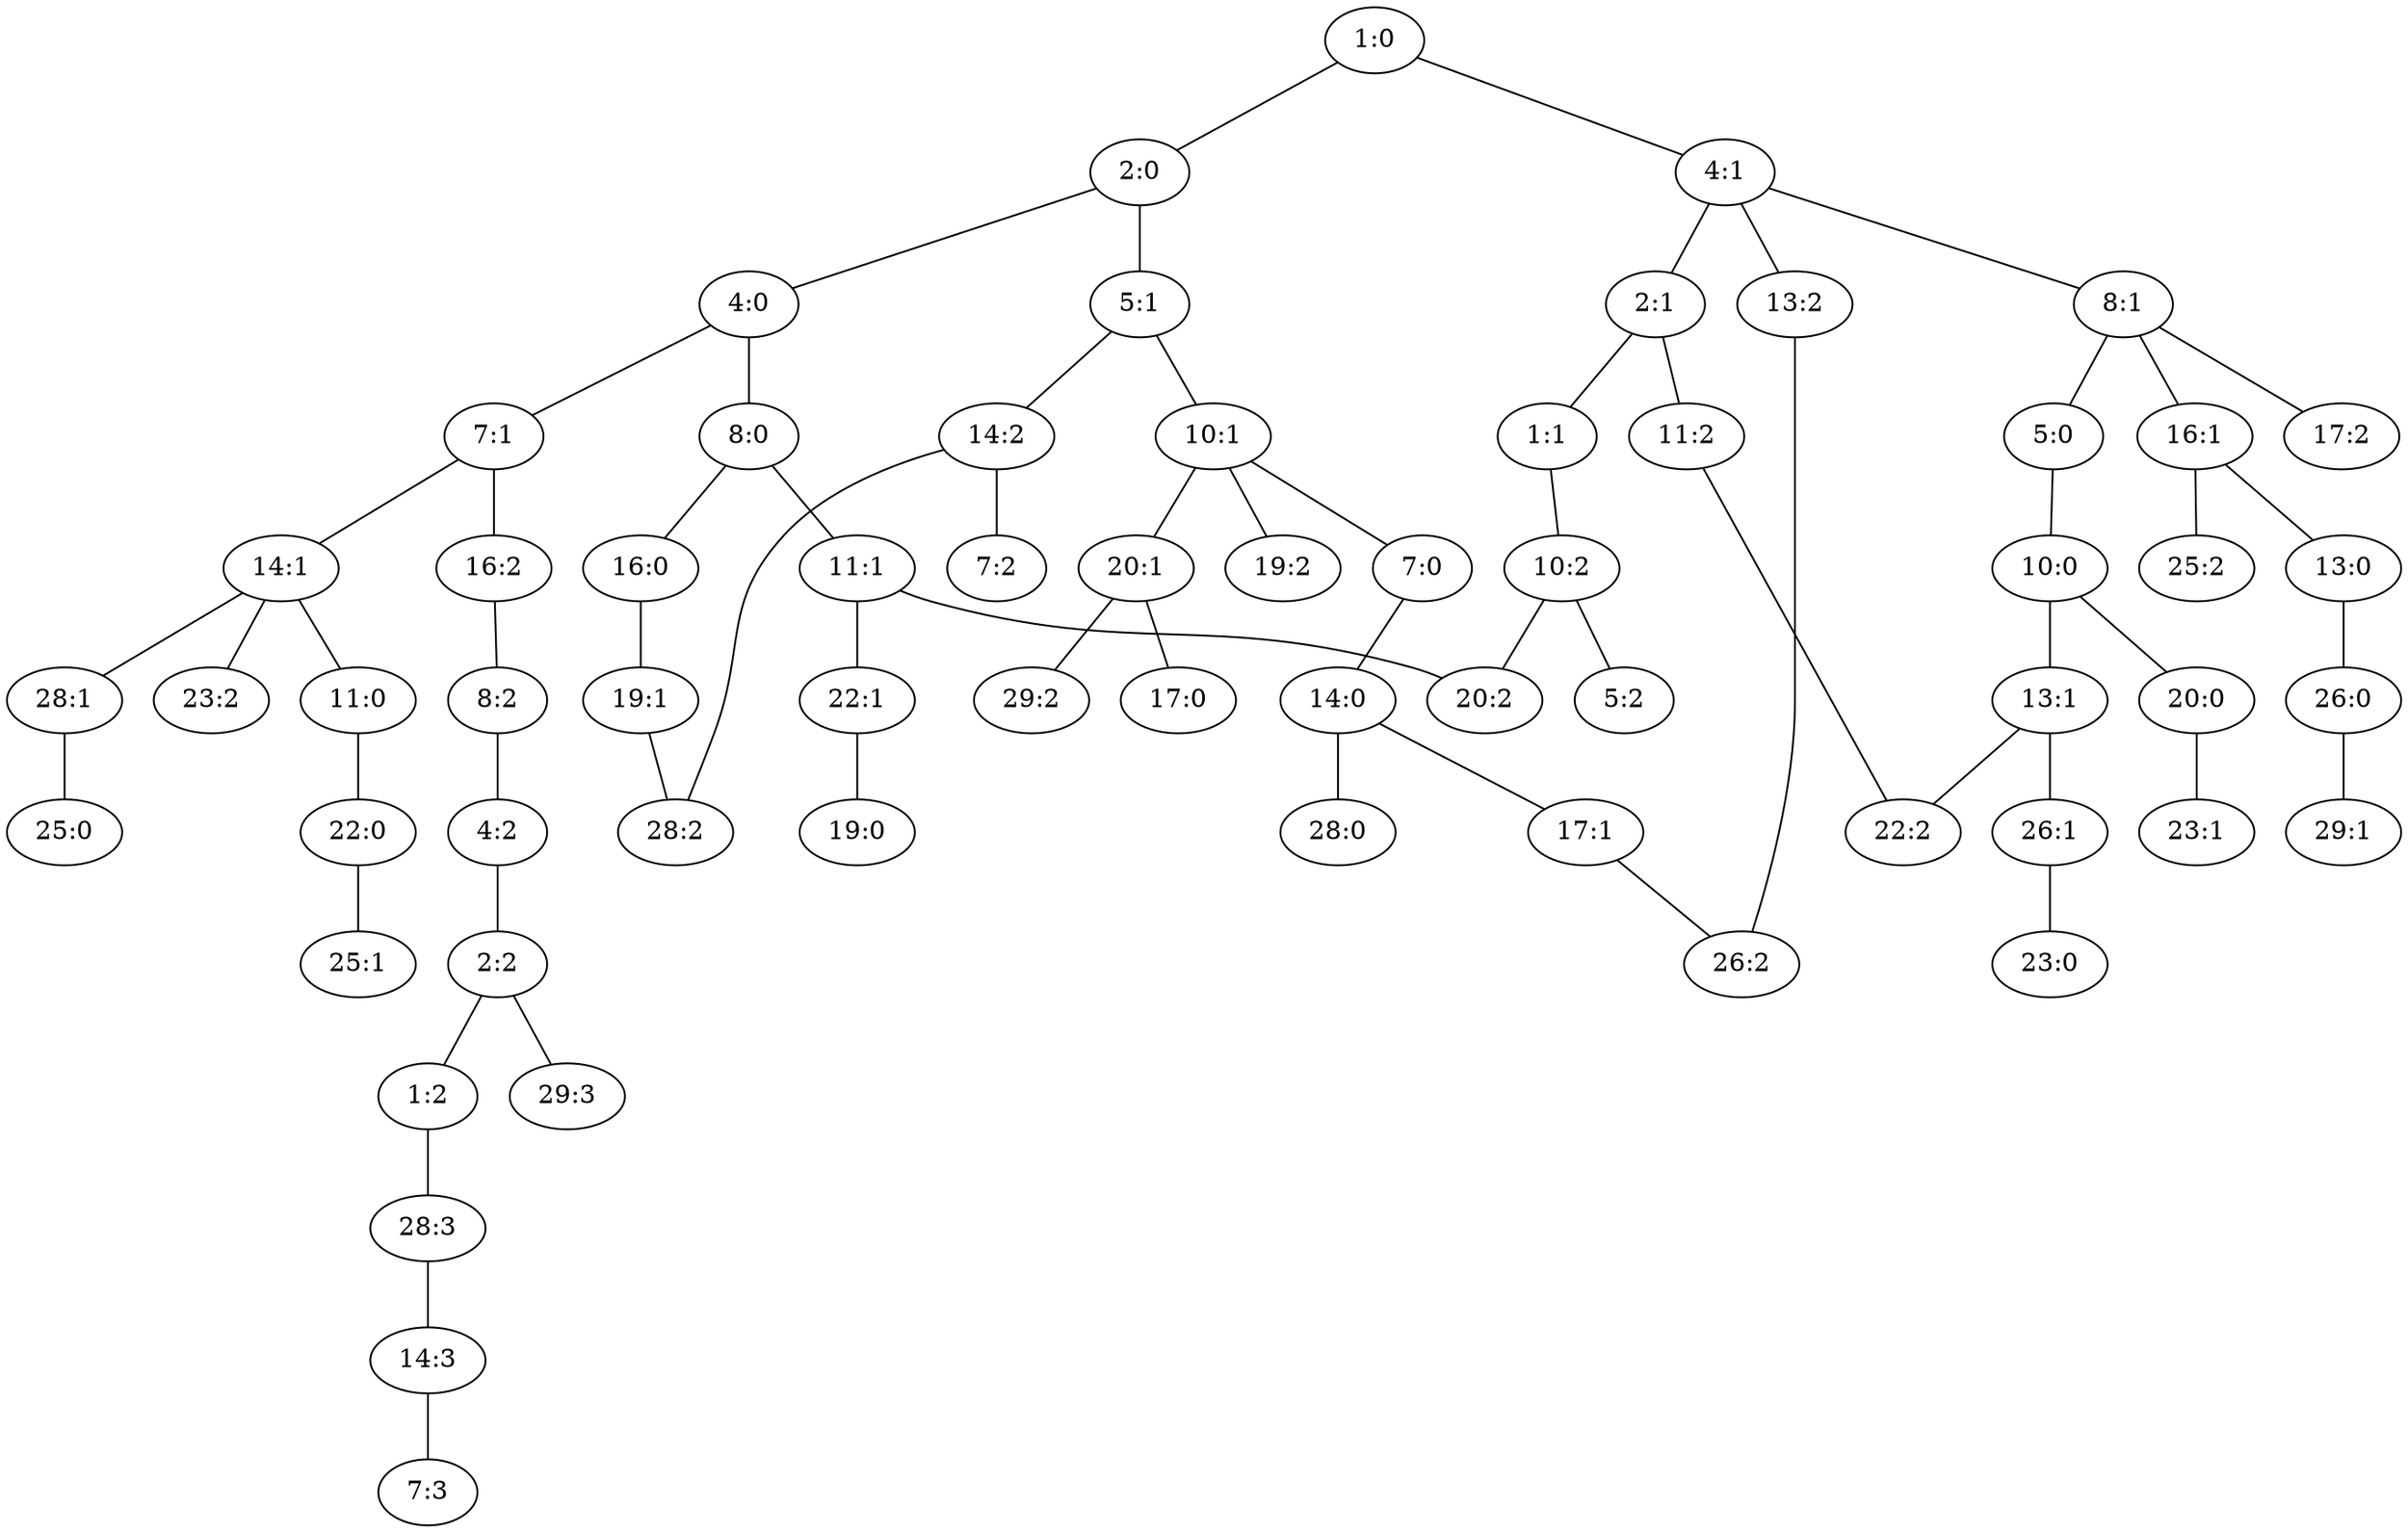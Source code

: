 graph g {"1:0" -- "2:0"; "1:0" -- "4:1"; "2:0" -- "4:0"; "2:0" -- "5:1"; "4:0" -- "8:0"; "4:0" -- "7:1"; "4:1" -- "8:1"; "4:1" -- "2:1"; "4:1" -- "13:2"; "2:1" -- "1:1"; "2:1" -- "11:2"; "1:1" -- "10:2"; "5:1" -- "10:1"; "5:1" -- "14:2"; "7:1" -- "14:1"; "7:1" -- "16:2"; "8:0" -- "16:0"; "8:0" -- "11:1"; "8:1" -- "16:1"; "8:1" -- "17:2"; "8:1" -- "5:0"; "5:0" -- "10:0"; "10:0" -- "20:0"; "10:0" -- "13:1"; "10:1" -- "20:1"; "10:1" -- "19:2"; "10:1" -- "7:0"; "7:0" -- "14:0"; "10:2" -- "20:2"; "10:2" -- "5:2"; "11:1" -- "22:1"; "11:1" -- "20:2"; "11:2" -- "22:2"; "13:1" -- "26:1"; "13:1" -- "22:2"; "13:2" -- "26:2"; "14:0" -- "28:0"; "14:0" -- "17:1"; "14:1" -- "28:1"; "14:1" -- "23:2"; "14:1" -- "11:0"; "11:0" -- "22:0"; "14:2" -- "28:2"; "14:2" -- "7:2"; "16:0" -- "19:1"; "16:1" -- "25:2"; "16:1" -- "13:0"; "13:0" -- "26:0"; "16:2" -- "8:2"; "8:2" -- "4:2"; "4:2" -- "2:2"; "2:2" -- "1:2"; "2:2" -- "29:3"; "1:2" -- "28:3"; "17:1" -- "26:2"; "19:1" -- "28:2"; "20:0" -- "23:1"; "20:1" -- "29:2"; "20:1" -- "17:0"; "22:0" -- "25:1"; "22:1" -- "19:0"; "26:0" -- "29:1"; "26:1" -- "23:0"; "28:1" -- "25:0"; "28:3" -- "14:3"; "14:3" -- "7:3"; }
